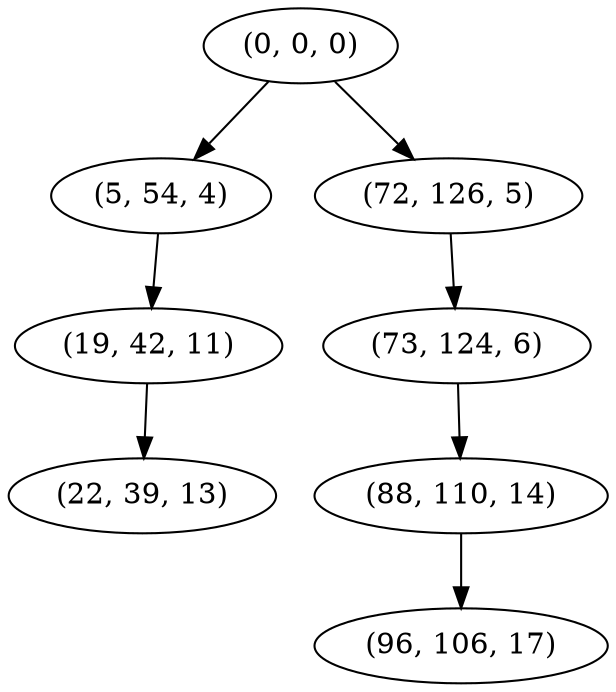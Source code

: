 digraph tree {
    "(0, 0, 0)";
    "(5, 54, 4)";
    "(19, 42, 11)";
    "(22, 39, 13)";
    "(72, 126, 5)";
    "(73, 124, 6)";
    "(88, 110, 14)";
    "(96, 106, 17)";
    "(0, 0, 0)" -> "(5, 54, 4)";
    "(0, 0, 0)" -> "(72, 126, 5)";
    "(5, 54, 4)" -> "(19, 42, 11)";
    "(19, 42, 11)" -> "(22, 39, 13)";
    "(72, 126, 5)" -> "(73, 124, 6)";
    "(73, 124, 6)" -> "(88, 110, 14)";
    "(88, 110, 14)" -> "(96, 106, 17)";
}
